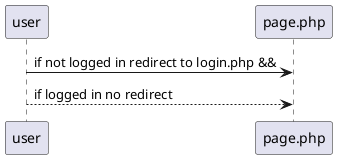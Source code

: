 @startuml
user -> page.php: if not logged in redirect to login.php &&
user --> page.php: if logged in no redirect
@enduml
